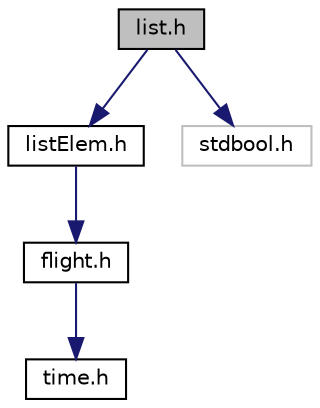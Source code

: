 digraph "list.h"
{
 // LATEX_PDF_SIZE
  edge [fontname="Helvetica",fontsize="10",labelfontname="Helvetica",labelfontsize="10"];
  node [fontname="Helvetica",fontsize="10",shape=record];
  Node1 [label="list.h",height=0.2,width=0.4,color="black", fillcolor="grey75", style="filled", fontcolor="black",tooltip="Definition of the ADT List in C."];
  Node1 -> Node2 [color="midnightblue",fontsize="10",style="solid"];
  Node2 [label="listElem.h",height=0.2,width=0.4,color="black", fillcolor="white", style="filled",URL="$listElem_8h_source.html",tooltip=" "];
  Node2 -> Node3 [color="midnightblue",fontsize="10",style="solid"];
  Node3 [label="flight.h",height=0.2,width=0.4,color="black", fillcolor="white", style="filled",URL="$flight_8h.html",tooltip="Definition of the flight in C."];
  Node3 -> Node4 [color="midnightblue",fontsize="10",style="solid"];
  Node4 [label="time.h",height=0.2,width=0.4,color="black", fillcolor="white", style="filled",URL="$time_8h_source.html",tooltip=" "];
  Node1 -> Node5 [color="midnightblue",fontsize="10",style="solid"];
  Node5 [label="stdbool.h",height=0.2,width=0.4,color="grey75", fillcolor="white", style="filled",tooltip=" "];
}
